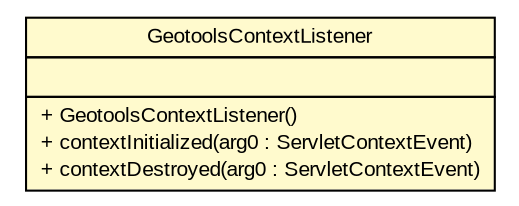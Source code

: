 #!/usr/local/bin/dot
#
# Class diagram 
# Generated by UMLGraph version R5_6 (http://www.umlgraph.org/)
#

digraph G {
	edge [fontname="arial",fontsize=10,labelfontname="arial",labelfontsize=10];
	node [fontname="arial",fontsize=10,shape=plaintext];
	nodesep=0.25;
	ranksep=0.5;
	// nl.mineleni.cbsviewer.servlet.GeotoolsContextListener
	c3815 [label=<<table title="nl.mineleni.cbsviewer.servlet.GeotoolsContextListener" border="0" cellborder="1" cellspacing="0" cellpadding="2" port="p" bgcolor="lemonChiffon" href="./GeotoolsContextListener.html">
		<tr><td><table border="0" cellspacing="0" cellpadding="1">
<tr><td align="center" balign="center"> GeotoolsContextListener </td></tr>
		</table></td></tr>
		<tr><td><table border="0" cellspacing="0" cellpadding="1">
<tr><td align="left" balign="left">  </td></tr>
		</table></td></tr>
		<tr><td><table border="0" cellspacing="0" cellpadding="1">
<tr><td align="left" balign="left"> + GeotoolsContextListener() </td></tr>
<tr><td align="left" balign="left"> + contextInitialized(arg0 : ServletContextEvent) </td></tr>
<tr><td align="left" balign="left"> + contextDestroyed(arg0 : ServletContextEvent) </td></tr>
		</table></td></tr>
		</table>>, URL="./GeotoolsContextListener.html", fontname="arial", fontcolor="black", fontsize=10.0];
}


